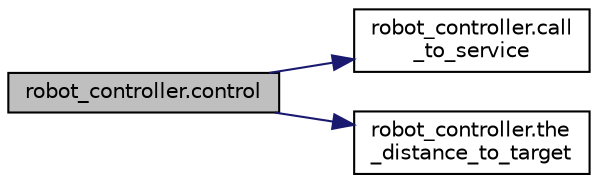digraph "robot_controller.control"
{
 // LATEX_PDF_SIZE
  edge [fontname="Helvetica",fontsize="10",labelfontname="Helvetica",labelfontsize="10"];
  node [fontname="Helvetica",fontsize="10",shape=record];
  rankdir="LR";
  Node1 [label="robot_controller.control",height=0.2,width=0.4,color="black", fillcolor="grey75", style="filled", fontcolor="black",tooltip=" "];
  Node1 -> Node2 [color="midnightblue",fontsize="10",style="solid",fontname="Helvetica"];
  Node2 [label="robot_controller.call\l_to_service",height=0.2,width=0.4,color="black", fillcolor="white", style="filled",URL="$namespacerobot__controller.html#a968a8816c106515a3a40fdfa6565357b",tooltip=" "];
  Node1 -> Node3 [color="midnightblue",fontsize="10",style="solid",fontname="Helvetica"];
  Node3 [label="robot_controller.the\l_distance_to_target",height=0.2,width=0.4,color="black", fillcolor="white", style="filled",URL="$namespacerobot__controller.html#a3b501fb773df0808053175b489589ad7",tooltip=" "];
}
